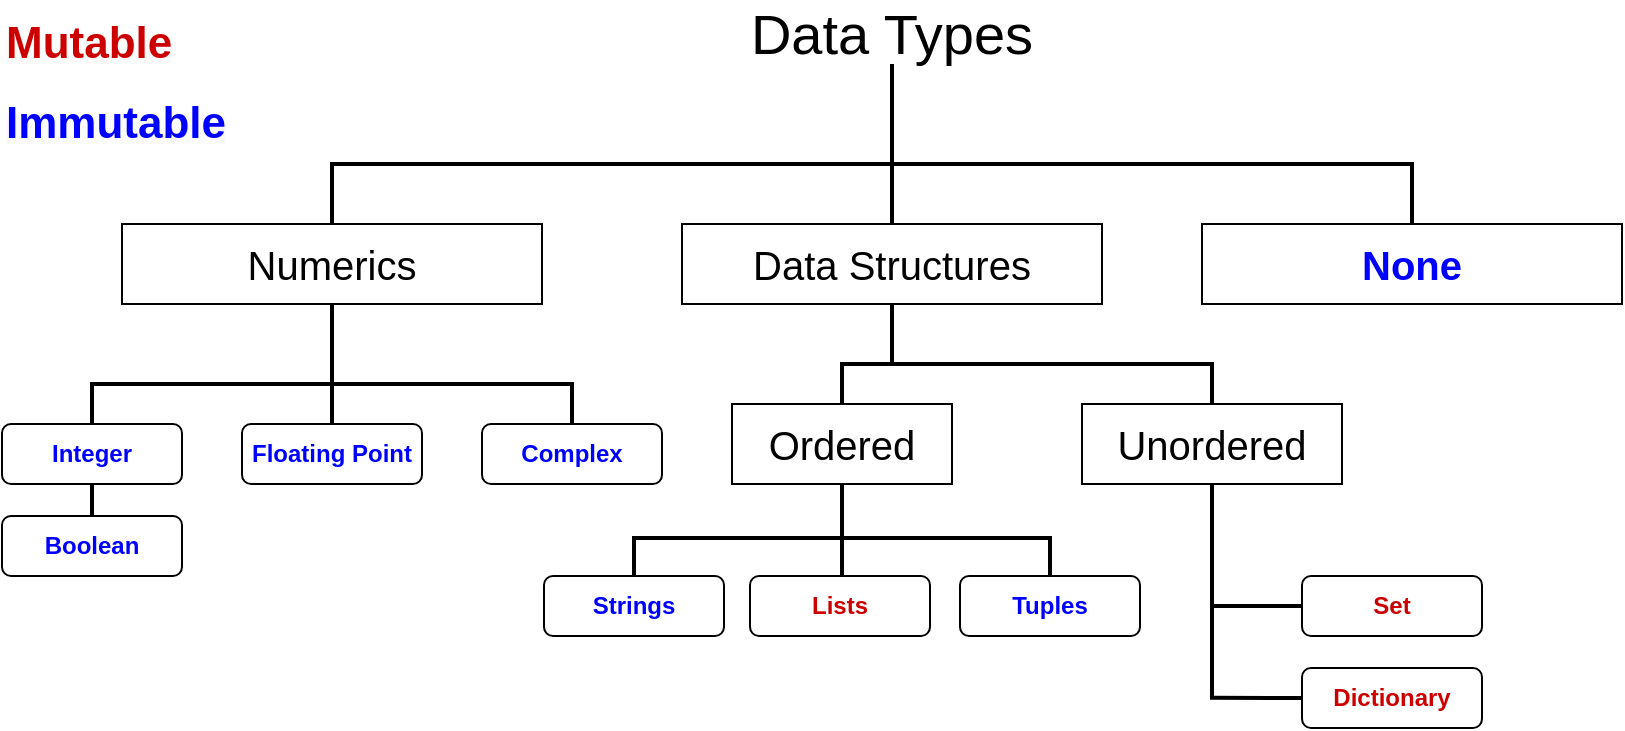 <mxfile version="21.6.8" type="device">
  <diagram name="Page-1" id="ZqO1Vf14sX_mO_3u8_4U">
    <mxGraphModel dx="1137" dy="732" grid="1" gridSize="10" guides="1" tooltips="1" connect="1" arrows="1" fold="1" page="1" pageScale="1" pageWidth="1100" pageHeight="850" math="0" shadow="0">
      <root>
        <mxCell id="0" />
        <mxCell id="1" parent="0" />
        <mxCell id="NBq2KwR3q2TsYHLd0rBU-1" value="&lt;font style=&quot;font-size: 28px;&quot;&gt;Data Types&lt;/font&gt;" style="text;html=1;strokeColor=none;fillColor=none;align=center;verticalAlign=middle;whiteSpace=wrap;rounded=0;" vertex="1" parent="1">
          <mxGeometry x="500" y="40" width="150" height="30" as="geometry" />
        </mxCell>
        <mxCell id="NBq2KwR3q2TsYHLd0rBU-2" value="" style="endArrow=none;html=1;rounded=0;entryX=0.5;entryY=1;entryDx=0;entryDy=0;strokeWidth=2;" edge="1" parent="1" target="NBq2KwR3q2TsYHLd0rBU-1">
          <mxGeometry width="50" height="50" relative="1" as="geometry">
            <mxPoint x="575" y="120" as="sourcePoint" />
            <mxPoint x="570" y="340" as="targetPoint" />
          </mxGeometry>
        </mxCell>
        <mxCell id="NBq2KwR3q2TsYHLd0rBU-3" value="&lt;font style=&quot;font-size: 20px;&quot;&gt;Numerics&lt;/font&gt;" style="rounded=0;whiteSpace=wrap;html=1;" vertex="1" parent="1">
          <mxGeometry x="190" y="150" width="210" height="40" as="geometry" />
        </mxCell>
        <mxCell id="NBq2KwR3q2TsYHLd0rBU-5" value="&lt;font style=&quot;font-size: 20px;&quot;&gt;Data Structures&lt;/font&gt;" style="rounded=0;whiteSpace=wrap;html=1;" vertex="1" parent="1">
          <mxGeometry x="470" y="150" width="210" height="40" as="geometry" />
        </mxCell>
        <mxCell id="NBq2KwR3q2TsYHLd0rBU-6" value="&lt;font color=&quot;#0000ff&quot; style=&quot;font-size: 20px;&quot;&gt;&lt;b&gt;None&lt;/b&gt;&lt;/font&gt;" style="rounded=0;whiteSpace=wrap;html=1;" vertex="1" parent="1">
          <mxGeometry x="730" y="150" width="210" height="40" as="geometry" />
        </mxCell>
        <mxCell id="NBq2KwR3q2TsYHLd0rBU-7" value="" style="endArrow=none;html=1;rounded=0;strokeWidth=2;" edge="1" parent="1">
          <mxGeometry width="50" height="50" relative="1" as="geometry">
            <mxPoint x="294" y="120" as="sourcePoint" />
            <mxPoint x="575" y="120" as="targetPoint" />
          </mxGeometry>
        </mxCell>
        <mxCell id="NBq2KwR3q2TsYHLd0rBU-8" value="" style="endArrow=none;html=1;rounded=0;strokeWidth=2;" edge="1" parent="1">
          <mxGeometry width="50" height="50" relative="1" as="geometry">
            <mxPoint x="575" y="120" as="sourcePoint" />
            <mxPoint x="836" y="120" as="targetPoint" />
          </mxGeometry>
        </mxCell>
        <mxCell id="NBq2KwR3q2TsYHLd0rBU-9" value="" style="endArrow=none;html=1;rounded=0;exitX=0.5;exitY=0;exitDx=0;exitDy=0;strokeWidth=2;" edge="1" parent="1" source="NBq2KwR3q2TsYHLd0rBU-3">
          <mxGeometry width="50" height="50" relative="1" as="geometry">
            <mxPoint x="490" y="380" as="sourcePoint" />
            <mxPoint x="295" y="120" as="targetPoint" />
          </mxGeometry>
        </mxCell>
        <mxCell id="NBq2KwR3q2TsYHLd0rBU-10" value="" style="endArrow=none;html=1;rounded=0;exitX=0.5;exitY=0;exitDx=0;exitDy=0;strokeWidth=2;" edge="1" parent="1">
          <mxGeometry width="50" height="50" relative="1" as="geometry">
            <mxPoint x="575" y="150" as="sourcePoint" />
            <mxPoint x="575" y="120" as="targetPoint" />
          </mxGeometry>
        </mxCell>
        <mxCell id="NBq2KwR3q2TsYHLd0rBU-11" value="" style="endArrow=none;html=1;rounded=0;strokeWidth=2;exitX=0.5;exitY=0;exitDx=0;exitDy=0;" edge="1" parent="1" source="NBq2KwR3q2TsYHLd0rBU-6">
          <mxGeometry width="50" height="50" relative="1" as="geometry">
            <mxPoint x="585" y="160" as="sourcePoint" />
            <mxPoint x="835" y="120" as="targetPoint" />
          </mxGeometry>
        </mxCell>
        <mxCell id="NBq2KwR3q2TsYHLd0rBU-12" value="" style="endArrow=none;html=1;rounded=0;strokeWidth=2;entryX=0.5;entryY=1;entryDx=0;entryDy=0;" edge="1" parent="1" target="NBq2KwR3q2TsYHLd0rBU-3">
          <mxGeometry width="50" height="50" relative="1" as="geometry">
            <mxPoint x="295" y="230" as="sourcePoint" />
            <mxPoint x="250" y="210" as="targetPoint" />
          </mxGeometry>
        </mxCell>
        <mxCell id="NBq2KwR3q2TsYHLd0rBU-14" value="&lt;b&gt;&lt;font color=&quot;#0000ff&quot;&gt;Integer&lt;/font&gt;&lt;/b&gt;" style="rounded=1;whiteSpace=wrap;html=1;" vertex="1" parent="1">
          <mxGeometry x="130" y="250" width="90" height="30" as="geometry" />
        </mxCell>
        <mxCell id="NBq2KwR3q2TsYHLd0rBU-15" value="&lt;b&gt;&lt;font color=&quot;#0000ff&quot;&gt;Floating Point&lt;/font&gt;&lt;/b&gt;" style="rounded=1;whiteSpace=wrap;html=1;" vertex="1" parent="1">
          <mxGeometry x="250" y="250" width="90" height="30" as="geometry" />
        </mxCell>
        <mxCell id="NBq2KwR3q2TsYHLd0rBU-16" value="&lt;b&gt;&lt;font color=&quot;#0000ff&quot;&gt;Complex&lt;/font&gt;&lt;/b&gt;" style="rounded=1;whiteSpace=wrap;html=1;" vertex="1" parent="1">
          <mxGeometry x="370" y="250" width="90" height="30" as="geometry" />
        </mxCell>
        <mxCell id="NBq2KwR3q2TsYHLd0rBU-17" value="&lt;b&gt;&lt;font color=&quot;#0000ff&quot;&gt;Boolean&lt;/font&gt;&lt;/b&gt;" style="rounded=1;whiteSpace=wrap;html=1;" vertex="1" parent="1">
          <mxGeometry x="130" y="296" width="90" height="30" as="geometry" />
        </mxCell>
        <mxCell id="NBq2KwR3q2TsYHLd0rBU-18" value="" style="endArrow=none;html=1;rounded=0;strokeWidth=2;" edge="1" parent="1">
          <mxGeometry width="50" height="50" relative="1" as="geometry">
            <mxPoint x="174" y="230" as="sourcePoint" />
            <mxPoint x="416" y="230" as="targetPoint" />
          </mxGeometry>
        </mxCell>
        <mxCell id="NBq2KwR3q2TsYHLd0rBU-19" value="" style="endArrow=none;html=1;rounded=0;strokeWidth=2;exitX=0.5;exitY=0;exitDx=0;exitDy=0;" edge="1" parent="1" source="NBq2KwR3q2TsYHLd0rBU-15">
          <mxGeometry width="50" height="50" relative="1" as="geometry">
            <mxPoint x="305" y="240" as="sourcePoint" />
            <mxPoint x="295" y="230" as="targetPoint" />
          </mxGeometry>
        </mxCell>
        <mxCell id="NBq2KwR3q2TsYHLd0rBU-20" value="" style="endArrow=none;html=1;rounded=0;strokeWidth=2;exitX=0.5;exitY=0;exitDx=0;exitDy=0;" edge="1" parent="1" source="NBq2KwR3q2TsYHLd0rBU-16">
          <mxGeometry width="50" height="50" relative="1" as="geometry">
            <mxPoint x="305" y="260" as="sourcePoint" />
            <mxPoint x="415" y="230" as="targetPoint" />
          </mxGeometry>
        </mxCell>
        <mxCell id="NBq2KwR3q2TsYHLd0rBU-21" value="" style="endArrow=none;html=1;rounded=0;strokeWidth=2;exitX=0.5;exitY=0;exitDx=0;exitDy=0;" edge="1" parent="1" source="NBq2KwR3q2TsYHLd0rBU-14">
          <mxGeometry width="50" height="50" relative="1" as="geometry">
            <mxPoint x="425" y="260" as="sourcePoint" />
            <mxPoint x="175" y="230" as="targetPoint" />
          </mxGeometry>
        </mxCell>
        <mxCell id="NBq2KwR3q2TsYHLd0rBU-22" value="" style="endArrow=none;html=1;rounded=0;strokeWidth=2;exitX=0.5;exitY=0;exitDx=0;exitDy=0;entryX=0.5;entryY=1;entryDx=0;entryDy=0;" edge="1" parent="1" source="NBq2KwR3q2TsYHLd0rBU-17" target="NBq2KwR3q2TsYHLd0rBU-14">
          <mxGeometry width="50" height="50" relative="1" as="geometry">
            <mxPoint x="185" y="260" as="sourcePoint" />
            <mxPoint x="185" y="240" as="targetPoint" />
          </mxGeometry>
        </mxCell>
        <mxCell id="NBq2KwR3q2TsYHLd0rBU-23" value="&lt;font style=&quot;font-size: 20px;&quot;&gt;Ordered&lt;/font&gt;" style="rounded=0;whiteSpace=wrap;html=1;" vertex="1" parent="1">
          <mxGeometry x="495" y="240" width="110" height="40" as="geometry" />
        </mxCell>
        <mxCell id="NBq2KwR3q2TsYHLd0rBU-24" value="&lt;font style=&quot;font-size: 20px;&quot;&gt;Unordered&lt;/font&gt;" style="rounded=0;whiteSpace=wrap;html=1;" vertex="1" parent="1">
          <mxGeometry x="670" y="240" width="130" height="40" as="geometry" />
        </mxCell>
        <mxCell id="NBq2KwR3q2TsYHLd0rBU-25" value="" style="endArrow=none;html=1;rounded=0;strokeWidth=2;" edge="1" parent="1">
          <mxGeometry width="50" height="50" relative="1" as="geometry">
            <mxPoint x="549" y="220" as="sourcePoint" />
            <mxPoint x="736" y="220" as="targetPoint" />
          </mxGeometry>
        </mxCell>
        <mxCell id="NBq2KwR3q2TsYHLd0rBU-26" value="" style="endArrow=none;html=1;rounded=0;strokeWidth=2;exitX=0.5;exitY=0;exitDx=0;exitDy=0;" edge="1" parent="1" source="NBq2KwR3q2TsYHLd0rBU-23">
          <mxGeometry width="50" height="50" relative="1" as="geometry">
            <mxPoint x="425" y="260" as="sourcePoint" />
            <mxPoint x="550" y="220" as="targetPoint" />
          </mxGeometry>
        </mxCell>
        <mxCell id="NBq2KwR3q2TsYHLd0rBU-27" value="" style="endArrow=none;html=1;rounded=0;strokeWidth=2;exitX=0.5;exitY=0;exitDx=0;exitDy=0;" edge="1" parent="1" source="NBq2KwR3q2TsYHLd0rBU-24">
          <mxGeometry width="50" height="50" relative="1" as="geometry">
            <mxPoint x="560" y="250" as="sourcePoint" />
            <mxPoint x="735" y="220" as="targetPoint" />
          </mxGeometry>
        </mxCell>
        <mxCell id="NBq2KwR3q2TsYHLd0rBU-28" value="" style="endArrow=none;html=1;rounded=0;strokeWidth=2;entryX=0.5;entryY=1;entryDx=0;entryDy=0;" edge="1" parent="1" target="NBq2KwR3q2TsYHLd0rBU-5">
          <mxGeometry width="50" height="50" relative="1" as="geometry">
            <mxPoint x="575" y="220" as="sourcePoint" />
            <mxPoint x="750" y="230" as="targetPoint" />
          </mxGeometry>
        </mxCell>
        <mxCell id="NBq2KwR3q2TsYHLd0rBU-29" value="&lt;b&gt;&lt;font color=&quot;#0000ff&quot;&gt;Strings&lt;/font&gt;&lt;/b&gt;" style="rounded=1;whiteSpace=wrap;html=1;" vertex="1" parent="1">
          <mxGeometry x="401" y="326" width="90" height="30" as="geometry" />
        </mxCell>
        <mxCell id="NBq2KwR3q2TsYHLd0rBU-30" value="&lt;b&gt;&lt;font color=&quot;#cc0000&quot;&gt;Lists&lt;/font&gt;&lt;/b&gt;" style="rounded=1;whiteSpace=wrap;html=1;" vertex="1" parent="1">
          <mxGeometry x="504" y="326" width="90" height="30" as="geometry" />
        </mxCell>
        <mxCell id="NBq2KwR3q2TsYHLd0rBU-31" value="&lt;b&gt;&lt;font color=&quot;#0000ff&quot;&gt;Tuples&lt;/font&gt;&lt;/b&gt;" style="rounded=1;whiteSpace=wrap;html=1;" vertex="1" parent="1">
          <mxGeometry x="609" y="326" width="90" height="30" as="geometry" />
        </mxCell>
        <mxCell id="NBq2KwR3q2TsYHLd0rBU-32" value="" style="endArrow=none;html=1;rounded=0;strokeWidth=2;" edge="1" parent="1">
          <mxGeometry width="50" height="50" relative="1" as="geometry">
            <mxPoint x="445" y="307" as="sourcePoint" />
            <mxPoint x="655" y="307" as="targetPoint" />
          </mxGeometry>
        </mxCell>
        <mxCell id="NBq2KwR3q2TsYHLd0rBU-33" value="" style="endArrow=none;html=1;rounded=0;strokeWidth=2;entryX=0.5;entryY=1;entryDx=0;entryDy=0;" edge="1" parent="1">
          <mxGeometry width="50" height="50" relative="1" as="geometry">
            <mxPoint x="550" y="308" as="sourcePoint" />
            <mxPoint x="550" y="280" as="targetPoint" />
          </mxGeometry>
        </mxCell>
        <mxCell id="NBq2KwR3q2TsYHLd0rBU-34" value="" style="endArrow=none;html=1;rounded=0;strokeWidth=2;" edge="1" parent="1">
          <mxGeometry width="50" height="50" relative="1" as="geometry">
            <mxPoint x="550" y="326" as="sourcePoint" />
            <mxPoint x="550" y="308" as="targetPoint" />
          </mxGeometry>
        </mxCell>
        <mxCell id="NBq2KwR3q2TsYHLd0rBU-35" value="" style="endArrow=none;html=1;rounded=0;strokeWidth=2;exitX=0.5;exitY=0;exitDx=0;exitDy=0;" edge="1" parent="1" source="NBq2KwR3q2TsYHLd0rBU-31">
          <mxGeometry width="50" height="50" relative="1" as="geometry">
            <mxPoint x="560" y="336" as="sourcePoint" />
            <mxPoint x="654" y="306" as="targetPoint" />
          </mxGeometry>
        </mxCell>
        <mxCell id="NBq2KwR3q2TsYHLd0rBU-36" value="" style="endArrow=none;html=1;rounded=0;strokeWidth=2;exitX=0.5;exitY=0;exitDx=0;exitDy=0;" edge="1" parent="1" source="NBq2KwR3q2TsYHLd0rBU-29">
          <mxGeometry width="50" height="50" relative="1" as="geometry">
            <mxPoint x="570" y="346" as="sourcePoint" />
            <mxPoint x="446" y="307" as="targetPoint" />
          </mxGeometry>
        </mxCell>
        <mxCell id="NBq2KwR3q2TsYHLd0rBU-37" value="&lt;b&gt;&lt;font color=&quot;#cc0000&quot;&gt;Set&lt;/font&gt;&lt;/b&gt;" style="rounded=1;whiteSpace=wrap;html=1;" vertex="1" parent="1">
          <mxGeometry x="780" y="326" width="90" height="30" as="geometry" />
        </mxCell>
        <mxCell id="NBq2KwR3q2TsYHLd0rBU-38" value="&lt;b style=&quot;border-color: var(--border-color);&quot;&gt;&lt;font style=&quot;border-color: var(--border-color);&quot; color=&quot;#cc0000&quot;&gt;Dictionary&lt;/font&gt;&lt;/b&gt;" style="rounded=1;whiteSpace=wrap;html=1;" vertex="1" parent="1">
          <mxGeometry x="780" y="372" width="90" height="30" as="geometry" />
        </mxCell>
        <mxCell id="NBq2KwR3q2TsYHLd0rBU-39" value="" style="endArrow=none;html=1;rounded=0;strokeWidth=2;entryX=0.5;entryY=1;entryDx=0;entryDy=0;" edge="1" parent="1" target="NBq2KwR3q2TsYHLd0rBU-24">
          <mxGeometry width="50" height="50" relative="1" as="geometry">
            <mxPoint x="735" y="387" as="sourcePoint" />
            <mxPoint x="560" y="290" as="targetPoint" />
          </mxGeometry>
        </mxCell>
        <mxCell id="NBq2KwR3q2TsYHLd0rBU-40" value="" style="endArrow=none;html=1;rounded=0;strokeWidth=2;" edge="1" parent="1">
          <mxGeometry width="50" height="50" relative="1" as="geometry">
            <mxPoint x="734" y="341" as="sourcePoint" />
            <mxPoint x="780" y="341" as="targetPoint" />
          </mxGeometry>
        </mxCell>
        <mxCell id="NBq2KwR3q2TsYHLd0rBU-41" value="" style="endArrow=none;html=1;rounded=0;strokeWidth=2;entryX=0;entryY=0.5;entryDx=0;entryDy=0;" edge="1" parent="1" target="NBq2KwR3q2TsYHLd0rBU-38">
          <mxGeometry width="50" height="50" relative="1" as="geometry">
            <mxPoint x="734" y="386.91" as="sourcePoint" />
            <mxPoint x="778" y="387" as="targetPoint" />
          </mxGeometry>
        </mxCell>
        <mxCell id="NBq2KwR3q2TsYHLd0rBU-42" value="&lt;b style=&quot;border-color: var(--border-color); color: rgb(0, 0, 0); font-family: Helvetica; font-style: normal; font-variant-ligatures: normal; font-variant-caps: normal; letter-spacing: normal; orphans: 2; text-align: center; text-indent: 0px; text-transform: none; widows: 2; word-spacing: 0px; -webkit-text-stroke-width: 0px; background-color: rgb(251, 251, 251); text-decoration-thickness: initial; text-decoration-style: initial; text-decoration-color: initial;&quot;&gt;&lt;font color=&quot;#cc0000&quot; style=&quot;border-color: var(--border-color); font-size: 22px;&quot;&gt;Mutable&lt;/font&gt;&lt;/b&gt;" style="text;whiteSpace=wrap;html=1;" vertex="1" parent="1">
          <mxGeometry x="130" y="40" width="100" height="40" as="geometry" />
        </mxCell>
        <mxCell id="NBq2KwR3q2TsYHLd0rBU-43" value="&lt;b style=&quot;border-color: var(--border-color); font-family: Helvetica; font-style: normal; font-variant-ligatures: normal; font-variant-caps: normal; letter-spacing: normal; orphans: 2; text-align: center; text-indent: 0px; text-transform: none; widows: 2; word-spacing: 0px; -webkit-text-stroke-width: 0px; background-color: rgb(251, 251, 251); text-decoration-thickness: initial; text-decoration-style: initial; text-decoration-color: initial;&quot;&gt;&lt;font color=&quot;#0000ff&quot; style=&quot;border-color: var(--border-color); font-size: 22px;&quot;&gt;Immutable&lt;/font&gt;&lt;/b&gt;" style="text;whiteSpace=wrap;html=1;" vertex="1" parent="1">
          <mxGeometry x="130" y="80" width="100" height="40" as="geometry" />
        </mxCell>
      </root>
    </mxGraphModel>
  </diagram>
</mxfile>
